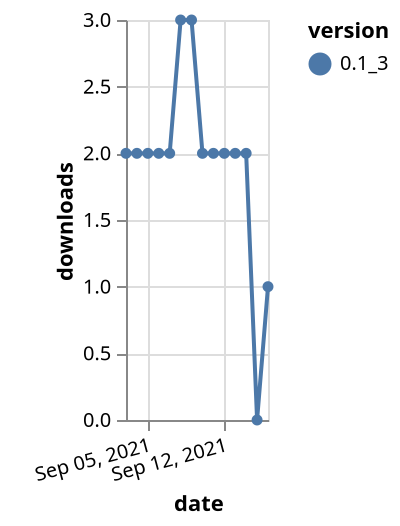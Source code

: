 {"$schema": "https://vega.github.io/schema/vega-lite/v5.json", "description": "A simple bar chart with embedded data.", "data": {"values": [{"date": "2021-09-03", "total": 3391, "delta": 2, "version": "0.1_3"}, {"date": "2021-09-04", "total": 3393, "delta": 2, "version": "0.1_3"}, {"date": "2021-09-05", "total": 3395, "delta": 2, "version": "0.1_3"}, {"date": "2021-09-06", "total": 3397, "delta": 2, "version": "0.1_3"}, {"date": "2021-09-07", "total": 3399, "delta": 2, "version": "0.1_3"}, {"date": "2021-09-08", "total": 3402, "delta": 3, "version": "0.1_3"}, {"date": "2021-09-09", "total": 3405, "delta": 3, "version": "0.1_3"}, {"date": "2021-09-10", "total": 3407, "delta": 2, "version": "0.1_3"}, {"date": "2021-09-11", "total": 3409, "delta": 2, "version": "0.1_3"}, {"date": "2021-09-12", "total": 3411, "delta": 2, "version": "0.1_3"}, {"date": "2021-09-13", "total": 3413, "delta": 2, "version": "0.1_3"}, {"date": "2021-09-14", "total": 3415, "delta": 2, "version": "0.1_3"}, {"date": "2021-09-15", "total": 3415, "delta": 0, "version": "0.1_3"}, {"date": "2021-09-16", "total": 3416, "delta": 1, "version": "0.1_3"}]}, "width": "container", "mark": {"type": "line", "point": {"filled": true}}, "encoding": {"x": {"field": "date", "type": "temporal", "timeUnit": "yearmonthdate", "title": "date", "axis": {"labelAngle": -15}}, "y": {"field": "delta", "type": "quantitative", "title": "downloads"}, "color": {"field": "version", "type": "nominal"}, "tooltip": {"field": "delta"}}}